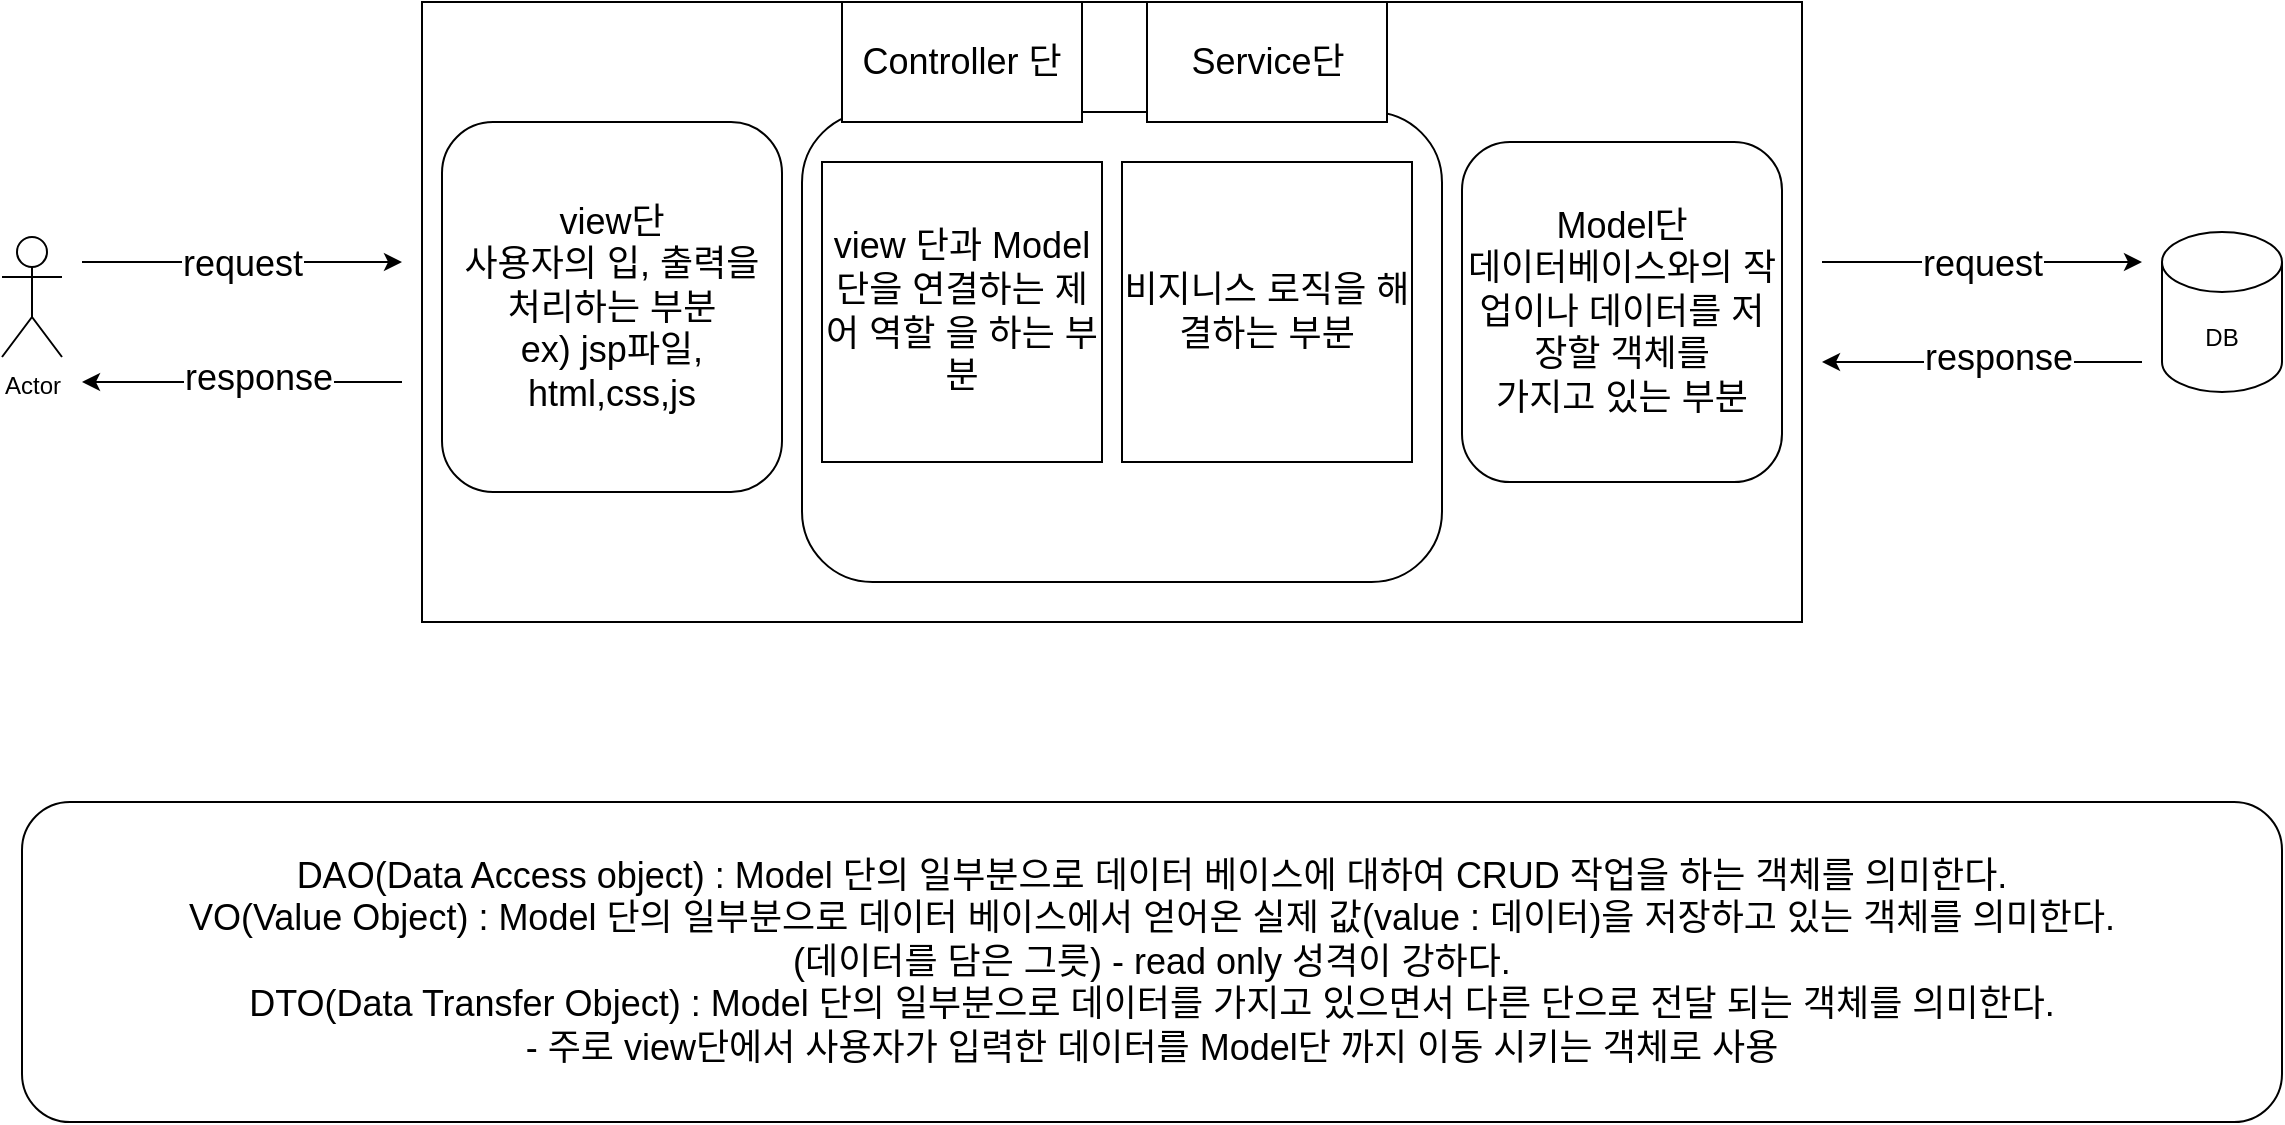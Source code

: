 <mxfile version="20.8.23" type="github">
  <diagram name="페이지-1" id="puwVf_ItmjXPvCtClFzo">
    <mxGraphModel dx="1687" dy="899" grid="1" gridSize="10" guides="1" tooltips="1" connect="1" arrows="1" fold="1" page="1" pageScale="1" pageWidth="1169" pageHeight="827" math="0" shadow="0">
      <root>
        <mxCell id="0" />
        <mxCell id="1" parent="0" />
        <mxCell id="0nJEs-VFBAUF-uE2_uE_-1" value="Actor" style="shape=umlActor;verticalLabelPosition=bottom;verticalAlign=top;html=1;outlineConnect=0;" vertex="1" parent="1">
          <mxGeometry x="10" y="367.5" width="30" height="60" as="geometry" />
        </mxCell>
        <mxCell id="0nJEs-VFBAUF-uE2_uE_-2" value="" style="rounded=0;whiteSpace=wrap;html=1;" vertex="1" parent="1">
          <mxGeometry x="220" y="250" width="690" height="310" as="geometry" />
        </mxCell>
        <mxCell id="0nJEs-VFBAUF-uE2_uE_-3" value="DB" style="shape=cylinder3;whiteSpace=wrap;html=1;boundedLbl=1;backgroundOutline=1;size=15;" vertex="1" parent="1">
          <mxGeometry x="1090" y="365" width="60" height="80" as="geometry" />
        </mxCell>
        <mxCell id="0nJEs-VFBAUF-uE2_uE_-4" value="" style="endArrow=classic;html=1;rounded=0;" edge="1" parent="1">
          <mxGeometry width="50" height="50" relative="1" as="geometry">
            <mxPoint x="50" y="380" as="sourcePoint" />
            <mxPoint x="210" y="380" as="targetPoint" />
          </mxGeometry>
        </mxCell>
        <mxCell id="0nJEs-VFBAUF-uE2_uE_-5" value="&lt;font style=&quot;font-size: 18px;&quot;&gt;request&lt;/font&gt;" style="edgeLabel;html=1;align=center;verticalAlign=middle;resizable=0;points=[];" vertex="1" connectable="0" parent="0nJEs-VFBAUF-uE2_uE_-4">
          <mxGeometry x="-0.4" y="-1" relative="1" as="geometry">
            <mxPoint x="32" as="offset" />
          </mxGeometry>
        </mxCell>
        <mxCell id="0nJEs-VFBAUF-uE2_uE_-6" value="" style="endArrow=classic;html=1;rounded=0;" edge="1" parent="1">
          <mxGeometry width="50" height="50" relative="1" as="geometry">
            <mxPoint x="210" y="440" as="sourcePoint" />
            <mxPoint x="50" y="440" as="targetPoint" />
            <Array as="points" />
          </mxGeometry>
        </mxCell>
        <mxCell id="0nJEs-VFBAUF-uE2_uE_-8" value="&lt;font style=&quot;font-size: 18px;&quot;&gt;response&lt;/font&gt;" style="edgeLabel;html=1;align=center;verticalAlign=middle;resizable=0;points=[];" vertex="1" connectable="0" parent="0nJEs-VFBAUF-uE2_uE_-6">
          <mxGeometry x="-0.199" y="-2" relative="1" as="geometry">
            <mxPoint x="-8" as="offset" />
          </mxGeometry>
        </mxCell>
        <mxCell id="0nJEs-VFBAUF-uE2_uE_-11" value="" style="endArrow=classic;html=1;rounded=0;" edge="1" parent="1">
          <mxGeometry width="50" height="50" relative="1" as="geometry">
            <mxPoint x="920" y="380" as="sourcePoint" />
            <mxPoint x="1080" y="380" as="targetPoint" />
          </mxGeometry>
        </mxCell>
        <mxCell id="0nJEs-VFBAUF-uE2_uE_-12" value="&lt;font style=&quot;font-size: 18px;&quot;&gt;request&lt;/font&gt;" style="edgeLabel;html=1;align=center;verticalAlign=middle;resizable=0;points=[];" vertex="1" connectable="0" parent="0nJEs-VFBAUF-uE2_uE_-11">
          <mxGeometry x="-0.4" y="-1" relative="1" as="geometry">
            <mxPoint x="32" as="offset" />
          </mxGeometry>
        </mxCell>
        <mxCell id="0nJEs-VFBAUF-uE2_uE_-13" value="" style="endArrow=classic;html=1;rounded=0;" edge="1" parent="1">
          <mxGeometry width="50" height="50" relative="1" as="geometry">
            <mxPoint x="1080" y="430" as="sourcePoint" />
            <mxPoint x="920" y="430" as="targetPoint" />
            <Array as="points" />
          </mxGeometry>
        </mxCell>
        <mxCell id="0nJEs-VFBAUF-uE2_uE_-14" value="&lt;font style=&quot;font-size: 18px;&quot;&gt;response&lt;/font&gt;" style="edgeLabel;html=1;align=center;verticalAlign=middle;resizable=0;points=[];" vertex="1" connectable="0" parent="0nJEs-VFBAUF-uE2_uE_-13">
          <mxGeometry x="-0.199" y="-2" relative="1" as="geometry">
            <mxPoint x="-8" as="offset" />
          </mxGeometry>
        </mxCell>
        <mxCell id="0nJEs-VFBAUF-uE2_uE_-15" value="view단&lt;br&gt;사용자의 입, 출력을 처리하는 부분&lt;br&gt;ex) jsp파일,&lt;br&gt;html,css,js" style="rounded=1;whiteSpace=wrap;html=1;fontSize=18;" vertex="1" parent="1">
          <mxGeometry x="230" y="310" width="170" height="185" as="geometry" />
        </mxCell>
        <mxCell id="0nJEs-VFBAUF-uE2_uE_-16" value="DAO(Data Access object) : Model 단의 일부분으로 데이터 베이스에 대하여 CRUD 작업을 하는 객체를 의미한다.&lt;br&gt;VO(Value Object) : Model 단의 일부분으로 데이터 베이스에서 얻어온 실제 값(value : 데이터)을 저장하고 있는 객체를 의미한다.&lt;br&gt;(데이터를 담은 그릇) - read only 성격이 강하다.&lt;br&gt;DTO(Data Transfer Object) : Model 단의 일부분으로 데이터를 가지고 있으면서 다른 단으로 전달 되는 객체를 의미한다.&lt;br&gt;- 주로 view단에서 사용자가 입력한 데이터를 Model단 까지 이동 시키는 객체로 사용" style="rounded=1;whiteSpace=wrap;html=1;fontSize=18;align=center;" vertex="1" parent="1">
          <mxGeometry x="20" y="650" width="1130" height="160" as="geometry" />
        </mxCell>
        <mxCell id="0nJEs-VFBAUF-uE2_uE_-17" value="" style="rounded=1;whiteSpace=wrap;html=1;fontSize=18;" vertex="1" parent="1">
          <mxGeometry x="410" y="305" width="320" height="235" as="geometry" />
        </mxCell>
        <mxCell id="0nJEs-VFBAUF-uE2_uE_-18" value="view 단과 Model단을 연결하는 제어 역할 을 하는 부분" style="rounded=0;whiteSpace=wrap;html=1;fontSize=18;" vertex="1" parent="1">
          <mxGeometry x="420" y="330" width="140" height="150" as="geometry" />
        </mxCell>
        <mxCell id="0nJEs-VFBAUF-uE2_uE_-19" value="비지니스 로직을 해결하는 부분" style="rounded=0;whiteSpace=wrap;html=1;fontSize=18;" vertex="1" parent="1">
          <mxGeometry x="570" y="330" width="145" height="150" as="geometry" />
        </mxCell>
        <mxCell id="0nJEs-VFBAUF-uE2_uE_-20" value="Controller 단" style="rounded=0;whiteSpace=wrap;html=1;fontSize=18;" vertex="1" parent="1">
          <mxGeometry x="430" y="250" width="120" height="60" as="geometry" />
        </mxCell>
        <mxCell id="0nJEs-VFBAUF-uE2_uE_-21" value="Service단" style="rounded=0;whiteSpace=wrap;html=1;fontSize=18;" vertex="1" parent="1">
          <mxGeometry x="582.5" y="250" width="120" height="60" as="geometry" />
        </mxCell>
        <mxCell id="0nJEs-VFBAUF-uE2_uE_-22" value="Model단&lt;br&gt;데이터베이스와의 작업이나 데이터를 저장할 객체를&lt;br&gt;가지고 있는 부분" style="rounded=1;whiteSpace=wrap;html=1;fontSize=18;" vertex="1" parent="1">
          <mxGeometry x="740" y="320" width="160" height="170" as="geometry" />
        </mxCell>
      </root>
    </mxGraphModel>
  </diagram>
</mxfile>
